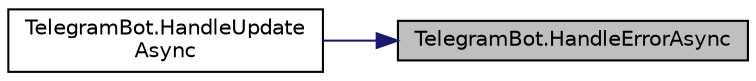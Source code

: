 digraph "TelegramBot.HandleErrorAsync"
{
 // INTERACTIVE_SVG=YES
 // LATEX_PDF_SIZE
  edge [fontname="Helvetica",fontsize="10",labelfontname="Helvetica",labelfontsize="10"];
  node [fontname="Helvetica",fontsize="10",shape=record];
  rankdir="RL";
  Node1 [label="TelegramBot.HandleErrorAsync",height=0.2,width=0.4,color="black", fillcolor="grey75", style="filled", fontcolor="black",tooltip="Manejo de excepciones. Por ahora simplemente la imprimimos en la consola."];
  Node1 -> Node2 [dir="back",color="midnightblue",fontsize="10",style="solid",fontname="Helvetica"];
  Node2 [label="TelegramBot.HandleUpdate\lAsync",height=0.2,width=0.4,color="black", fillcolor="white", style="filled",URL="$classTelegramBot.html#a206f00facccf1a7f5cc1726854a2016e",tooltip="Maneja las actualizaciones del bot (todo lo que llega), incluyendo mensajes, ediciones de mensajes,..."];
}
